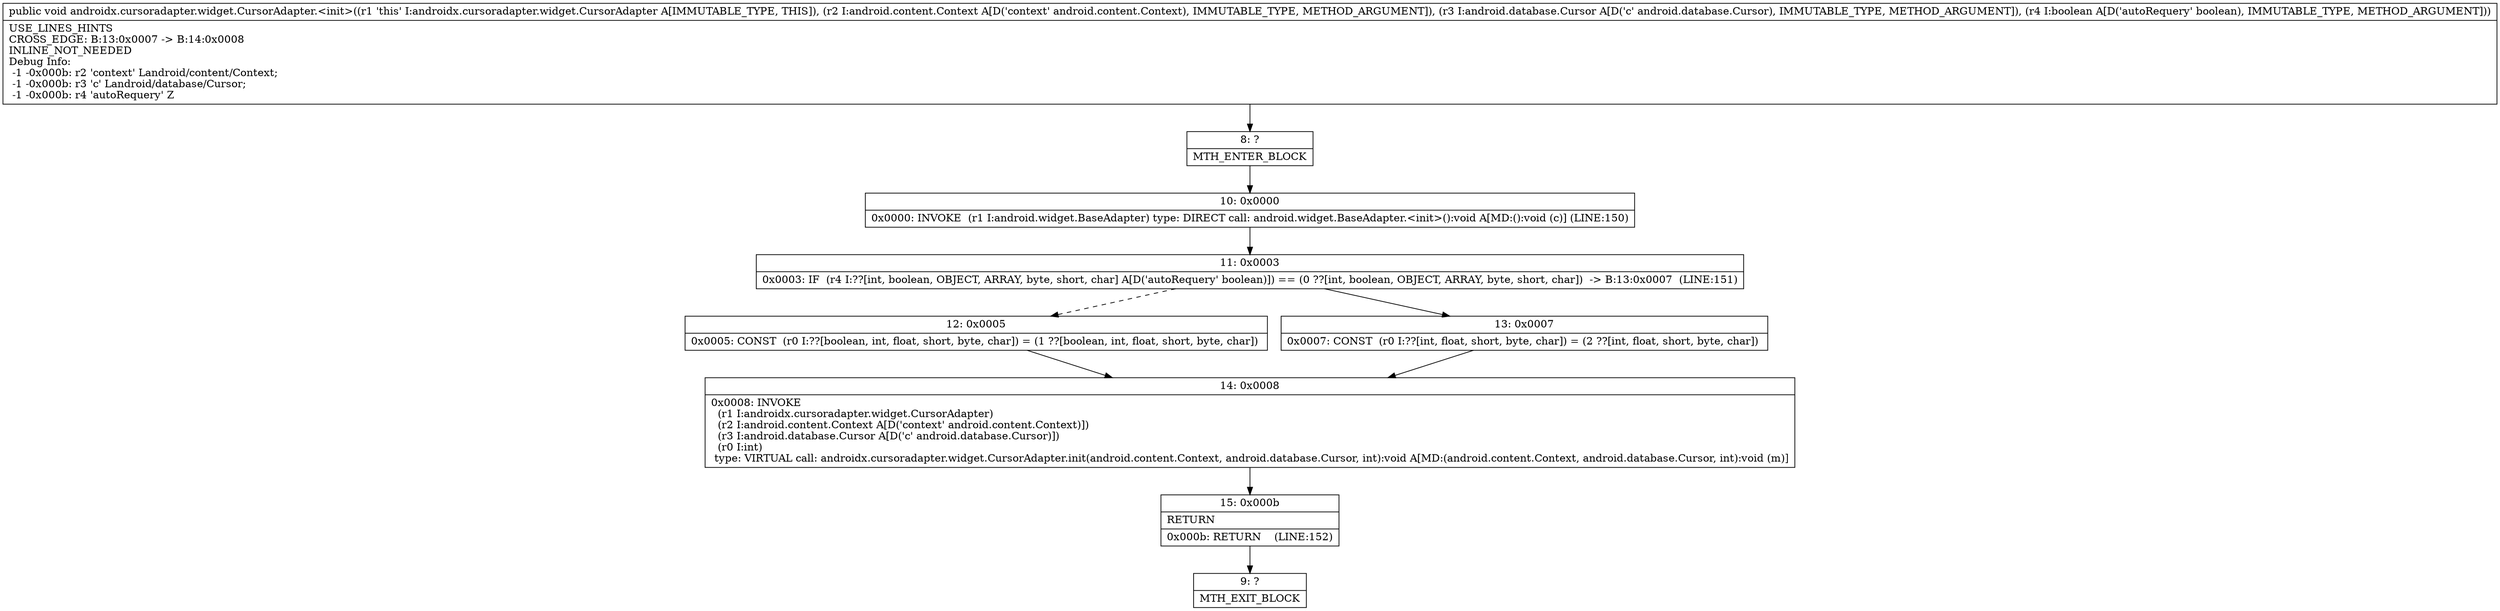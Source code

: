 digraph "CFG forandroidx.cursoradapter.widget.CursorAdapter.\<init\>(Landroid\/content\/Context;Landroid\/database\/Cursor;Z)V" {
Node_8 [shape=record,label="{8\:\ ?|MTH_ENTER_BLOCK\l}"];
Node_10 [shape=record,label="{10\:\ 0x0000|0x0000: INVOKE  (r1 I:android.widget.BaseAdapter) type: DIRECT call: android.widget.BaseAdapter.\<init\>():void A[MD:():void (c)] (LINE:150)\l}"];
Node_11 [shape=record,label="{11\:\ 0x0003|0x0003: IF  (r4 I:??[int, boolean, OBJECT, ARRAY, byte, short, char] A[D('autoRequery' boolean)]) == (0 ??[int, boolean, OBJECT, ARRAY, byte, short, char])  \-\> B:13:0x0007  (LINE:151)\l}"];
Node_12 [shape=record,label="{12\:\ 0x0005|0x0005: CONST  (r0 I:??[boolean, int, float, short, byte, char]) = (1 ??[boolean, int, float, short, byte, char]) \l}"];
Node_14 [shape=record,label="{14\:\ 0x0008|0x0008: INVOKE  \l  (r1 I:androidx.cursoradapter.widget.CursorAdapter)\l  (r2 I:android.content.Context A[D('context' android.content.Context)])\l  (r3 I:android.database.Cursor A[D('c' android.database.Cursor)])\l  (r0 I:int)\l type: VIRTUAL call: androidx.cursoradapter.widget.CursorAdapter.init(android.content.Context, android.database.Cursor, int):void A[MD:(android.content.Context, android.database.Cursor, int):void (m)]\l}"];
Node_15 [shape=record,label="{15\:\ 0x000b|RETURN\l|0x000b: RETURN    (LINE:152)\l}"];
Node_9 [shape=record,label="{9\:\ ?|MTH_EXIT_BLOCK\l}"];
Node_13 [shape=record,label="{13\:\ 0x0007|0x0007: CONST  (r0 I:??[int, float, short, byte, char]) = (2 ??[int, float, short, byte, char]) \l}"];
MethodNode[shape=record,label="{public void androidx.cursoradapter.widget.CursorAdapter.\<init\>((r1 'this' I:androidx.cursoradapter.widget.CursorAdapter A[IMMUTABLE_TYPE, THIS]), (r2 I:android.content.Context A[D('context' android.content.Context), IMMUTABLE_TYPE, METHOD_ARGUMENT]), (r3 I:android.database.Cursor A[D('c' android.database.Cursor), IMMUTABLE_TYPE, METHOD_ARGUMENT]), (r4 I:boolean A[D('autoRequery' boolean), IMMUTABLE_TYPE, METHOD_ARGUMENT]))  | USE_LINES_HINTS\lCROSS_EDGE: B:13:0x0007 \-\> B:14:0x0008\lINLINE_NOT_NEEDED\lDebug Info:\l  \-1 \-0x000b: r2 'context' Landroid\/content\/Context;\l  \-1 \-0x000b: r3 'c' Landroid\/database\/Cursor;\l  \-1 \-0x000b: r4 'autoRequery' Z\l}"];
MethodNode -> Node_8;Node_8 -> Node_10;
Node_10 -> Node_11;
Node_11 -> Node_12[style=dashed];
Node_11 -> Node_13;
Node_12 -> Node_14;
Node_14 -> Node_15;
Node_15 -> Node_9;
Node_13 -> Node_14;
}

